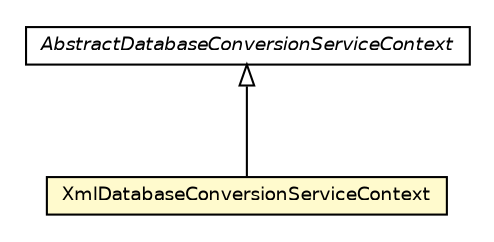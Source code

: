 #!/usr/local/bin/dot
#
# Class diagram 
# Generated by UMLGraph version R5_6 (http://www.umlgraph.org/)
#

digraph G {
	edge [fontname="Helvetica",fontsize=10,labelfontname="Helvetica",labelfontsize=10];
	node [fontname="Helvetica",fontsize=10,shape=plaintext];
	nodesep=0.25;
	ranksep=0.5;
	// net.ljcomputing.database.context.impl.AbstractDatabaseConversionServiceContext
	c897 [label=<<table title="net.ljcomputing.database.context.impl.AbstractDatabaseConversionServiceContext" border="0" cellborder="1" cellspacing="0" cellpadding="2" port="p" href="./AbstractDatabaseConversionServiceContext.html">
		<tr><td><table border="0" cellspacing="0" cellpadding="1">
<tr><td align="center" balign="center"><font face="Helvetica-Oblique"> AbstractDatabaseConversionServiceContext </font></td></tr>
		</table></td></tr>
		</table>>, URL="./AbstractDatabaseConversionServiceContext.html", fontname="Helvetica", fontcolor="black", fontsize=9.0];
	// net.ljcomputing.database.context.impl.XmlDatabaseConversionServiceContext
	c901 [label=<<table title="net.ljcomputing.database.context.impl.XmlDatabaseConversionServiceContext" border="0" cellborder="1" cellspacing="0" cellpadding="2" port="p" bgcolor="lemonChiffon" href="./XmlDatabaseConversionServiceContext.html">
		<tr><td><table border="0" cellspacing="0" cellpadding="1">
<tr><td align="center" balign="center"> XmlDatabaseConversionServiceContext </td></tr>
		</table></td></tr>
		</table>>, URL="./XmlDatabaseConversionServiceContext.html", fontname="Helvetica", fontcolor="black", fontsize=9.0];
	//net.ljcomputing.database.context.impl.XmlDatabaseConversionServiceContext extends net.ljcomputing.database.context.impl.AbstractDatabaseConversionServiceContext
	c897:p -> c901:p [dir=back,arrowtail=empty];
}

